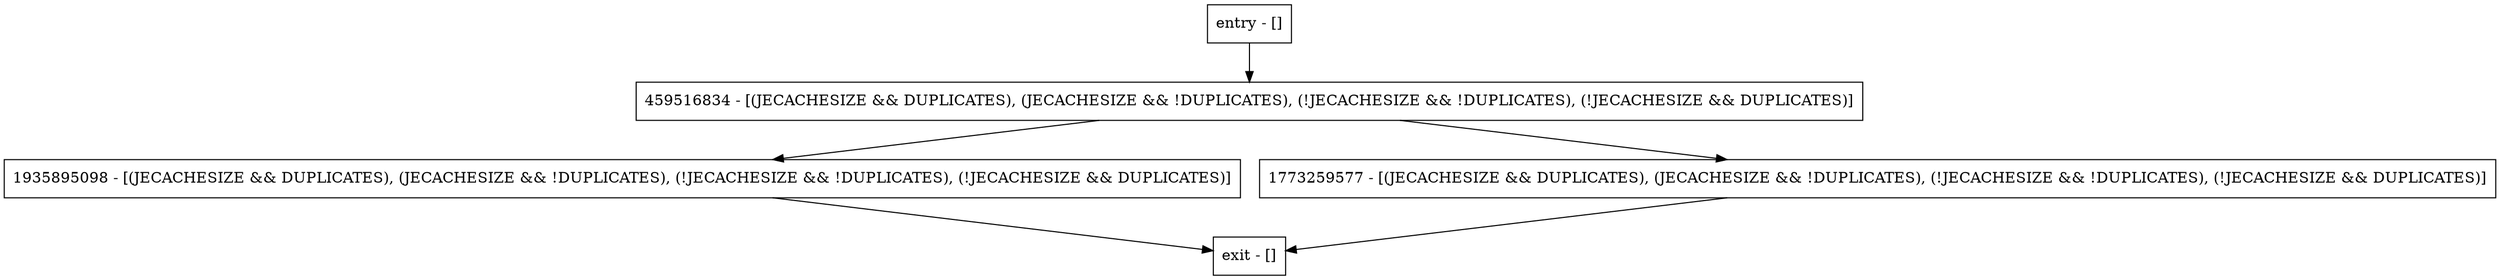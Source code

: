 digraph getSize {
node [shape=record];
entry [label="entry - []"];
exit [label="exit - []"];
459516834 [label="459516834 - [(JECACHESIZE && DUPLICATES), (JECACHESIZE && !DUPLICATES), (!JECACHESIZE && !DUPLICATES), (!JECACHESIZE && DUPLICATES)]"];
1935895098 [label="1935895098 - [(JECACHESIZE && DUPLICATES), (JECACHESIZE && !DUPLICATES), (!JECACHESIZE && !DUPLICATES), (!JECACHESIZE && DUPLICATES)]"];
1773259577 [label="1773259577 - [(JECACHESIZE && DUPLICATES), (JECACHESIZE && !DUPLICATES), (!JECACHESIZE && !DUPLICATES), (!JECACHESIZE && DUPLICATES)]"];
entry;
exit;
entry -> 459516834;
459516834 -> 1935895098;
459516834 -> 1773259577;
1935895098 -> exit;
1773259577 -> exit;
}
